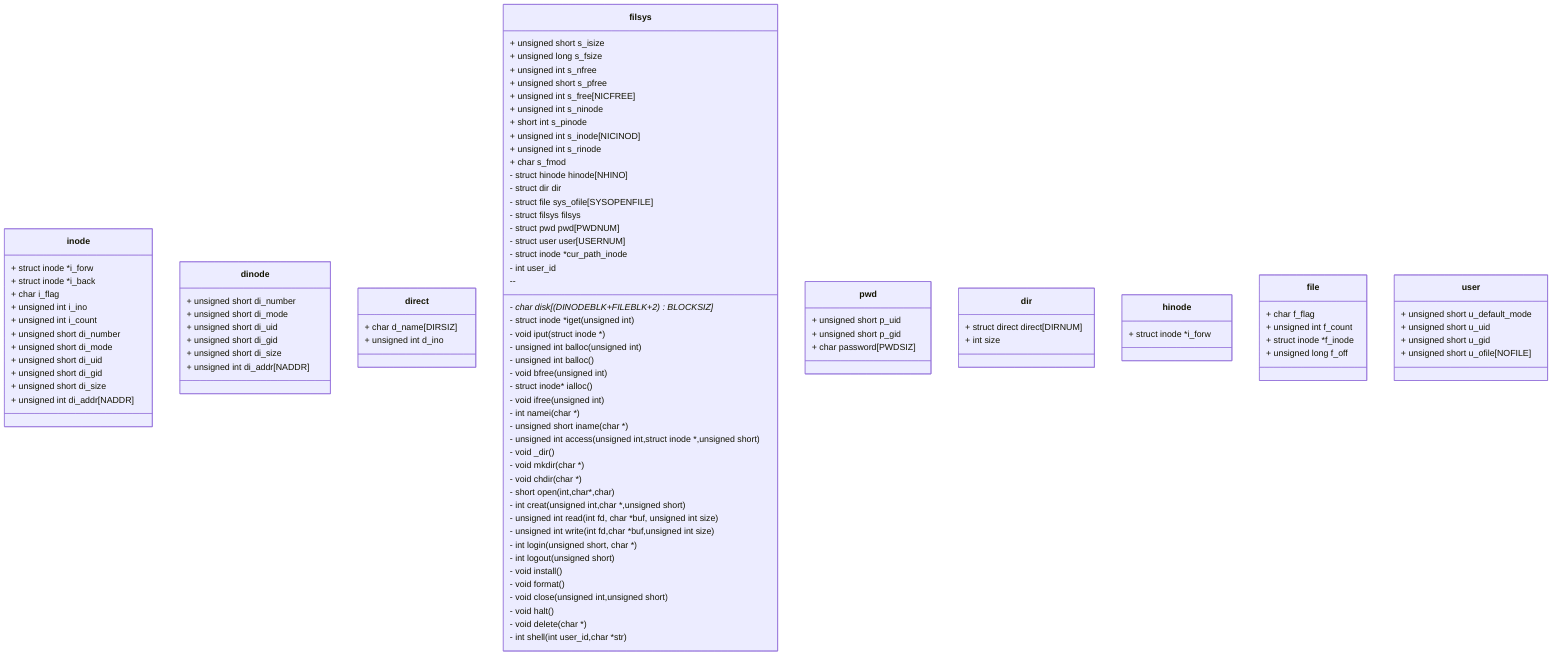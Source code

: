 classDiagram
    class inode {
        + struct inode *i_forw
        + struct inode *i_back
        + char i_flag
        + unsigned int i_ino
        + unsigned int i_count
        + unsigned short di_number
        + unsigned short di_mode
        + unsigned short di_uid
        + unsigned short di_gid
        + unsigned short di_size
        + unsigned int di_addr[NADDR]
    }

    class dinode {
        + unsigned short di_number
        + unsigned short di_mode
        + unsigned short di_uid
        + unsigned short di_gid
        + unsigned short di_size
        + unsigned int di_addr[NADDR]
    }

    class direct {
        + char d_name[DIRSIZ]
        + unsigned int d_ino
    }

    class filsys {
        + unsigned short s_isize
        + unsigned long s_fsize
        + unsigned int s_nfree
        + unsigned short s_pfree
        + unsigned int s_free[NICFREE]
        + unsigned int s_ninode
        + short int s_pinode
        + unsigned int s_inode[NICINOD]
        + unsigned int s_rinode
        + char s_fmod
    }

    class pwd {
        + unsigned short p_uid
        + unsigned short p_gid
        + char password[PWDSIZ]
    }

    class dir {
        + struct direct direct[DIRNUM]
        + int size
    }

    class hinode {
        + struct inode *i_forw
    }

    class file {
        + char f_flag
        + unsigned int f_count
        + struct inode *f_inode
        + unsigned long f_off
    }

    class user {
        + unsigned short u_default_mode
        + unsigned short u_uid
        + unsigned short u_gid
        + unsigned short u_ofile[NOFILE]
    }

    class filsys {
        - struct hinode hinode[NHINO]
        - struct dir dir
        - struct file sys_ofile[SYSOPENFILE]
        - struct filsys filsys
        - struct pwd pwd[PWDNUM]
        - struct user user[USERNUM]
        - struct inode *cur_path_inode
        - int user_id
        - char disk[(DINODEBLK+FILEBLK+2)*BLOCKSIZ]
        --
        - struct inode *iget(unsigned int)
        - void iput(struct inode *)
        - unsigned int balloc(unsigned int)
        - unsigned int balloc()
        - void bfree(unsigned int)
        - struct inode* ialloc()
        - void ifree(unsigned int)
        - int namei(char *)
        - unsigned short iname(char *)
        - unsigned int access(unsigned int,struct inode *,unsigned short)
        - void _dir()
        - void mkdir(char *)
        - void chdir(char *)
        - short open(int,char*,char)
        - int creat(unsigned int,char *,unsigned short)
        - unsigned int read(int fd, char *buf, unsigned int size)
        - unsigned int write(int fd,char *buf,unsigned int size)
        - int login(unsigned short, char *)
        - int logout(unsigned short)
        - void install()
        - void format()
        - void close(unsigned int,unsigned short)
        - void halt()
        - void delete(char *)
        - int shell(int user_id,char *str)
    }
